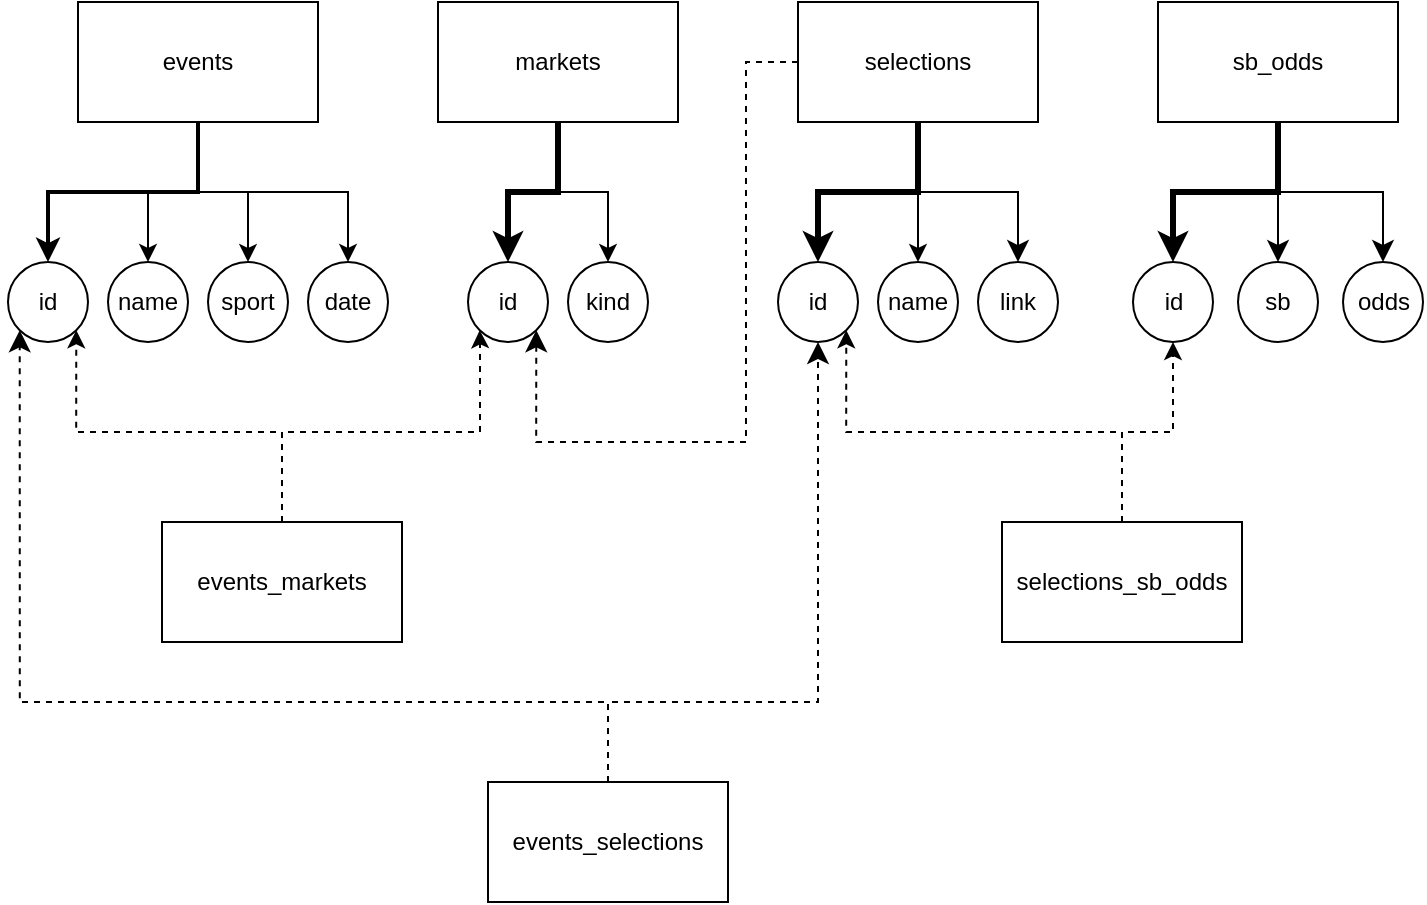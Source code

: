 <mxfile version="21.6.1" type="github">
  <diagram name="Page-1" id="VhwQI55e-35OCuxMVlLL">
    <mxGraphModel dx="1004" dy="699" grid="1" gridSize="10" guides="1" tooltips="1" connect="1" arrows="1" fold="1" page="1" pageScale="1" pageWidth="850" pageHeight="1100" math="0" shadow="0">
      <root>
        <mxCell id="0" />
        <mxCell id="1" parent="0" />
        <mxCell id="I5ME2hWSj5yUnG4-PrFD-9" style="edgeStyle=orthogonalEdgeStyle;rounded=0;orthogonalLoop=1;jettySize=auto;html=1;exitX=0.5;exitY=1;exitDx=0;exitDy=0;entryX=0.5;entryY=0;entryDx=0;entryDy=0;" edge="1" parent="1" source="I5ME2hWSj5yUnG4-PrFD-1" target="I5ME2hWSj5yUnG4-PrFD-8">
          <mxGeometry relative="1" as="geometry" />
        </mxCell>
        <mxCell id="I5ME2hWSj5yUnG4-PrFD-12" style="edgeStyle=orthogonalEdgeStyle;rounded=0;orthogonalLoop=1;jettySize=auto;html=1;exitX=0.5;exitY=1;exitDx=0;exitDy=0;entryX=0.5;entryY=0;entryDx=0;entryDy=0;" edge="1" parent="1" source="I5ME2hWSj5yUnG4-PrFD-1" target="I5ME2hWSj5yUnG4-PrFD-4">
          <mxGeometry relative="1" as="geometry" />
        </mxCell>
        <mxCell id="I5ME2hWSj5yUnG4-PrFD-13" style="edgeStyle=orthogonalEdgeStyle;rounded=0;orthogonalLoop=1;jettySize=auto;html=1;exitX=0.5;exitY=1;exitDx=0;exitDy=0;entryX=0.5;entryY=0;entryDx=0;entryDy=0;" edge="1" parent="1" source="I5ME2hWSj5yUnG4-PrFD-1" target="I5ME2hWSj5yUnG4-PrFD-3">
          <mxGeometry relative="1" as="geometry" />
        </mxCell>
        <mxCell id="I5ME2hWSj5yUnG4-PrFD-14" style="edgeStyle=orthogonalEdgeStyle;rounded=0;orthogonalLoop=1;jettySize=auto;html=1;exitX=0.5;exitY=1;exitDx=0;exitDy=0;entryX=0.5;entryY=0;entryDx=0;entryDy=0;strokeWidth=2;" edge="1" parent="1" source="I5ME2hWSj5yUnG4-PrFD-1" target="I5ME2hWSj5yUnG4-PrFD-2">
          <mxGeometry relative="1" as="geometry" />
        </mxCell>
        <mxCell id="I5ME2hWSj5yUnG4-PrFD-1" value="&lt;div&gt;events&lt;/div&gt;" style="rounded=0;whiteSpace=wrap;html=1;" vertex="1" parent="1">
          <mxGeometry x="116" y="70" width="120" height="60" as="geometry" />
        </mxCell>
        <mxCell id="I5ME2hWSj5yUnG4-PrFD-2" value="&lt;div&gt;id&lt;/div&gt;" style="ellipse;whiteSpace=wrap;html=1;aspect=fixed;rounded=0;" vertex="1" parent="1">
          <mxGeometry x="81" y="200" width="40" height="40" as="geometry" />
        </mxCell>
        <mxCell id="I5ME2hWSj5yUnG4-PrFD-3" value="name" style="ellipse;whiteSpace=wrap;html=1;aspect=fixed;rounded=0;" vertex="1" parent="1">
          <mxGeometry x="131" y="200" width="40" height="40" as="geometry" />
        </mxCell>
        <mxCell id="I5ME2hWSj5yUnG4-PrFD-4" value="&lt;div&gt;sport&lt;/div&gt;" style="ellipse;whiteSpace=wrap;html=1;aspect=fixed;rounded=0;" vertex="1" parent="1">
          <mxGeometry x="181" y="200" width="40" height="40" as="geometry" />
        </mxCell>
        <mxCell id="I5ME2hWSj5yUnG4-PrFD-8" value="&lt;div&gt;date&lt;/div&gt;" style="ellipse;whiteSpace=wrap;html=1;aspect=fixed;rounded=0;" vertex="1" parent="1">
          <mxGeometry x="231" y="200" width="40" height="40" as="geometry" />
        </mxCell>
        <mxCell id="I5ME2hWSj5yUnG4-PrFD-18" style="edgeStyle=orthogonalEdgeStyle;rounded=0;orthogonalLoop=1;jettySize=auto;html=1;exitX=0.5;exitY=1;exitDx=0;exitDy=0;entryX=0.5;entryY=0;entryDx=0;entryDy=0;strokeWidth=3;" edge="1" parent="1" source="I5ME2hWSj5yUnG4-PrFD-15" target="I5ME2hWSj5yUnG4-PrFD-16">
          <mxGeometry relative="1" as="geometry" />
        </mxCell>
        <mxCell id="I5ME2hWSj5yUnG4-PrFD-19" style="edgeStyle=orthogonalEdgeStyle;rounded=0;orthogonalLoop=1;jettySize=auto;html=1;exitX=0.5;exitY=1;exitDx=0;exitDy=0;entryX=0.5;entryY=0;entryDx=0;entryDy=0;" edge="1" parent="1" source="I5ME2hWSj5yUnG4-PrFD-15" target="I5ME2hWSj5yUnG4-PrFD-17">
          <mxGeometry relative="1" as="geometry" />
        </mxCell>
        <mxCell id="I5ME2hWSj5yUnG4-PrFD-15" value="&lt;div&gt;markets&lt;/div&gt;" style="rounded=0;whiteSpace=wrap;html=1;" vertex="1" parent="1">
          <mxGeometry x="296" y="70" width="120" height="60" as="geometry" />
        </mxCell>
        <mxCell id="I5ME2hWSj5yUnG4-PrFD-16" value="id" style="ellipse;whiteSpace=wrap;html=1;aspect=fixed;rounded=0;" vertex="1" parent="1">
          <mxGeometry x="311" y="200" width="40" height="40" as="geometry" />
        </mxCell>
        <mxCell id="I5ME2hWSj5yUnG4-PrFD-17" value="kind" style="ellipse;whiteSpace=wrap;html=1;aspect=fixed;rounded=0;" vertex="1" parent="1">
          <mxGeometry x="361" y="200" width="40" height="40" as="geometry" />
        </mxCell>
        <mxCell id="I5ME2hWSj5yUnG4-PrFD-23" style="edgeStyle=orthogonalEdgeStyle;rounded=0;orthogonalLoop=1;jettySize=auto;html=1;exitX=0.5;exitY=1;exitDx=0;exitDy=0;strokeWidth=3;" edge="1" parent="1" source="I5ME2hWSj5yUnG4-PrFD-20" target="I5ME2hWSj5yUnG4-PrFD-21">
          <mxGeometry relative="1" as="geometry" />
        </mxCell>
        <mxCell id="I5ME2hWSj5yUnG4-PrFD-24" style="edgeStyle=orthogonalEdgeStyle;rounded=0;orthogonalLoop=1;jettySize=auto;html=1;exitX=0.5;exitY=1;exitDx=0;exitDy=0;" edge="1" parent="1" source="I5ME2hWSj5yUnG4-PrFD-20" target="I5ME2hWSj5yUnG4-PrFD-22">
          <mxGeometry relative="1" as="geometry" />
        </mxCell>
        <mxCell id="I5ME2hWSj5yUnG4-PrFD-56" style="edgeStyle=orthogonalEdgeStyle;rounded=0;orthogonalLoop=1;jettySize=auto;html=1;exitX=0.5;exitY=1;exitDx=0;exitDy=0;entryX=0.5;entryY=0;entryDx=0;entryDy=0;fontSize=12;startSize=8;endSize=8;" edge="1" parent="1" source="I5ME2hWSj5yUnG4-PrFD-20" target="I5ME2hWSj5yUnG4-PrFD-55">
          <mxGeometry relative="1" as="geometry" />
        </mxCell>
        <mxCell id="I5ME2hWSj5yUnG4-PrFD-62" style="edgeStyle=orthogonalEdgeStyle;rounded=0;orthogonalLoop=1;jettySize=auto;html=1;exitX=0;exitY=0.5;exitDx=0;exitDy=0;entryX=1;entryY=1;entryDx=0;entryDy=0;fontSize=12;startSize=8;endSize=8;dashed=1;strokeColor=default;" edge="1" parent="1" source="I5ME2hWSj5yUnG4-PrFD-20" target="I5ME2hWSj5yUnG4-PrFD-16">
          <mxGeometry relative="1" as="geometry">
            <Array as="points">
              <mxPoint x="450" y="100" />
              <mxPoint x="450" y="290" />
              <mxPoint x="345" y="290" />
            </Array>
          </mxGeometry>
        </mxCell>
        <mxCell id="I5ME2hWSj5yUnG4-PrFD-20" value="&lt;div&gt;selections&lt;/div&gt;" style="rounded=0;whiteSpace=wrap;html=1;" vertex="1" parent="1">
          <mxGeometry x="476" y="70" width="120" height="60" as="geometry" />
        </mxCell>
        <mxCell id="I5ME2hWSj5yUnG4-PrFD-21" value="id" style="ellipse;whiteSpace=wrap;html=1;aspect=fixed;rounded=0;" vertex="1" parent="1">
          <mxGeometry x="466" y="200" width="40" height="40" as="geometry" />
        </mxCell>
        <mxCell id="I5ME2hWSj5yUnG4-PrFD-22" value="name" style="ellipse;whiteSpace=wrap;html=1;aspect=fixed;rounded=0;" vertex="1" parent="1">
          <mxGeometry x="516" y="200" width="40" height="40" as="geometry" />
        </mxCell>
        <mxCell id="I5ME2hWSj5yUnG4-PrFD-28" style="edgeStyle=orthogonalEdgeStyle;rounded=0;orthogonalLoop=1;jettySize=auto;html=1;exitX=0.5;exitY=1;exitDx=0;exitDy=0;strokeWidth=3;" edge="1" parent="1" source="I5ME2hWSj5yUnG4-PrFD-25" target="I5ME2hWSj5yUnG4-PrFD-26">
          <mxGeometry relative="1" as="geometry" />
        </mxCell>
        <mxCell id="I5ME2hWSj5yUnG4-PrFD-52" style="edgeStyle=orthogonalEdgeStyle;rounded=0;orthogonalLoop=1;jettySize=auto;html=1;exitX=0.5;exitY=1;exitDx=0;exitDy=0;entryX=0.5;entryY=0;entryDx=0;entryDy=0;fontSize=12;startSize=8;endSize=8;" edge="1" parent="1" source="I5ME2hWSj5yUnG4-PrFD-25" target="I5ME2hWSj5yUnG4-PrFD-51">
          <mxGeometry relative="1" as="geometry" />
        </mxCell>
        <mxCell id="I5ME2hWSj5yUnG4-PrFD-53" style="edgeStyle=none;curved=1;rounded=0;orthogonalLoop=1;jettySize=auto;html=1;exitX=0.5;exitY=1;exitDx=0;exitDy=0;entryX=0.5;entryY=0;entryDx=0;entryDy=0;fontSize=12;startSize=8;endSize=8;" edge="1" parent="1" source="I5ME2hWSj5yUnG4-PrFD-25" target="I5ME2hWSj5yUnG4-PrFD-27">
          <mxGeometry relative="1" as="geometry" />
        </mxCell>
        <mxCell id="I5ME2hWSj5yUnG4-PrFD-25" value="sb_odds" style="rounded=0;whiteSpace=wrap;html=1;" vertex="1" parent="1">
          <mxGeometry x="656" y="70" width="120" height="60" as="geometry" />
        </mxCell>
        <mxCell id="I5ME2hWSj5yUnG4-PrFD-26" value="id" style="ellipse;whiteSpace=wrap;html=1;aspect=fixed;rounded=0;" vertex="1" parent="1">
          <mxGeometry x="643.5" y="200" width="40" height="40" as="geometry" />
        </mxCell>
        <mxCell id="I5ME2hWSj5yUnG4-PrFD-27" value="sb" style="ellipse;whiteSpace=wrap;html=1;aspect=fixed;rounded=0;" vertex="1" parent="1">
          <mxGeometry x="696" y="200" width="40" height="40" as="geometry" />
        </mxCell>
        <mxCell id="I5ME2hWSj5yUnG4-PrFD-31" style="edgeStyle=orthogonalEdgeStyle;rounded=0;orthogonalLoop=1;jettySize=auto;html=1;exitX=0.5;exitY=0;exitDx=0;exitDy=0;entryX=1;entryY=1;entryDx=0;entryDy=0;dashed=1;" edge="1" parent="1" source="I5ME2hWSj5yUnG4-PrFD-30" target="I5ME2hWSj5yUnG4-PrFD-2">
          <mxGeometry relative="1" as="geometry" />
        </mxCell>
        <mxCell id="I5ME2hWSj5yUnG4-PrFD-32" style="edgeStyle=orthogonalEdgeStyle;rounded=0;orthogonalLoop=1;jettySize=auto;html=1;exitX=0.5;exitY=0;exitDx=0;exitDy=0;entryX=0;entryY=1;entryDx=0;entryDy=0;dashed=1;" edge="1" parent="1" source="I5ME2hWSj5yUnG4-PrFD-30" target="I5ME2hWSj5yUnG4-PrFD-16">
          <mxGeometry relative="1" as="geometry">
            <Array as="points">
              <mxPoint x="218" y="285" />
              <mxPoint x="317" y="285" />
              <mxPoint x="317" y="240" />
            </Array>
          </mxGeometry>
        </mxCell>
        <mxCell id="I5ME2hWSj5yUnG4-PrFD-30" value="events_markets" style="rounded=0;whiteSpace=wrap;html=1;" vertex="1" parent="1">
          <mxGeometry x="158" y="330" width="120" height="60" as="geometry" />
        </mxCell>
        <mxCell id="I5ME2hWSj5yUnG4-PrFD-37" style="edgeStyle=orthogonalEdgeStyle;rounded=0;orthogonalLoop=1;jettySize=auto;html=1;exitX=0.5;exitY=0;exitDx=0;exitDy=0;entryX=1;entryY=1;entryDx=0;entryDy=0;dashed=1;" edge="1" parent="1" source="I5ME2hWSj5yUnG4-PrFD-36" target="I5ME2hWSj5yUnG4-PrFD-21">
          <mxGeometry relative="1" as="geometry" />
        </mxCell>
        <mxCell id="I5ME2hWSj5yUnG4-PrFD-38" style="edgeStyle=orthogonalEdgeStyle;rounded=0;orthogonalLoop=1;jettySize=auto;html=1;exitX=0.5;exitY=0;exitDx=0;exitDy=0;entryX=0.5;entryY=1;entryDx=0;entryDy=0;dashed=1;" edge="1" parent="1" source="I5ME2hWSj5yUnG4-PrFD-36" target="I5ME2hWSj5yUnG4-PrFD-26">
          <mxGeometry relative="1" as="geometry" />
        </mxCell>
        <mxCell id="I5ME2hWSj5yUnG4-PrFD-36" value="&lt;div&gt;selections_sb_odds&lt;/div&gt;" style="rounded=0;whiteSpace=wrap;html=1;" vertex="1" parent="1">
          <mxGeometry x="578" y="330" width="120" height="60" as="geometry" />
        </mxCell>
        <mxCell id="I5ME2hWSj5yUnG4-PrFD-49" style="edgeStyle=orthogonalEdgeStyle;rounded=0;orthogonalLoop=1;jettySize=auto;html=1;exitX=0.5;exitY=0;exitDx=0;exitDy=0;entryX=0.5;entryY=1;entryDx=0;entryDy=0;fontSize=12;startSize=8;endSize=8;dashed=1;" edge="1" parent="1" source="I5ME2hWSj5yUnG4-PrFD-48" target="I5ME2hWSj5yUnG4-PrFD-21">
          <mxGeometry relative="1" as="geometry">
            <Array as="points">
              <mxPoint x="381" y="420" />
              <mxPoint x="486" y="420" />
            </Array>
          </mxGeometry>
        </mxCell>
        <mxCell id="I5ME2hWSj5yUnG4-PrFD-50" style="edgeStyle=orthogonalEdgeStyle;rounded=0;orthogonalLoop=1;jettySize=auto;html=1;exitX=0.5;exitY=0;exitDx=0;exitDy=0;entryX=0;entryY=1;entryDx=0;entryDy=0;fontSize=12;startSize=8;endSize=8;dashed=1;" edge="1" parent="1" source="I5ME2hWSj5yUnG4-PrFD-48" target="I5ME2hWSj5yUnG4-PrFD-2">
          <mxGeometry relative="1" as="geometry">
            <Array as="points">
              <mxPoint x="381" y="420" />
              <mxPoint x="87" y="420" />
            </Array>
          </mxGeometry>
        </mxCell>
        <mxCell id="I5ME2hWSj5yUnG4-PrFD-48" value="events_selections" style="rounded=0;whiteSpace=wrap;html=1;" vertex="1" parent="1">
          <mxGeometry x="321" y="460" width="120" height="60" as="geometry" />
        </mxCell>
        <mxCell id="I5ME2hWSj5yUnG4-PrFD-51" value="odds" style="ellipse;whiteSpace=wrap;html=1;aspect=fixed;rounded=0;" vertex="1" parent="1">
          <mxGeometry x="748.5" y="200" width="40" height="40" as="geometry" />
        </mxCell>
        <mxCell id="I5ME2hWSj5yUnG4-PrFD-55" value="link" style="ellipse;whiteSpace=wrap;html=1;aspect=fixed;rounded=0;" vertex="1" parent="1">
          <mxGeometry x="566" y="200" width="40" height="40" as="geometry" />
        </mxCell>
      </root>
    </mxGraphModel>
  </diagram>
</mxfile>

